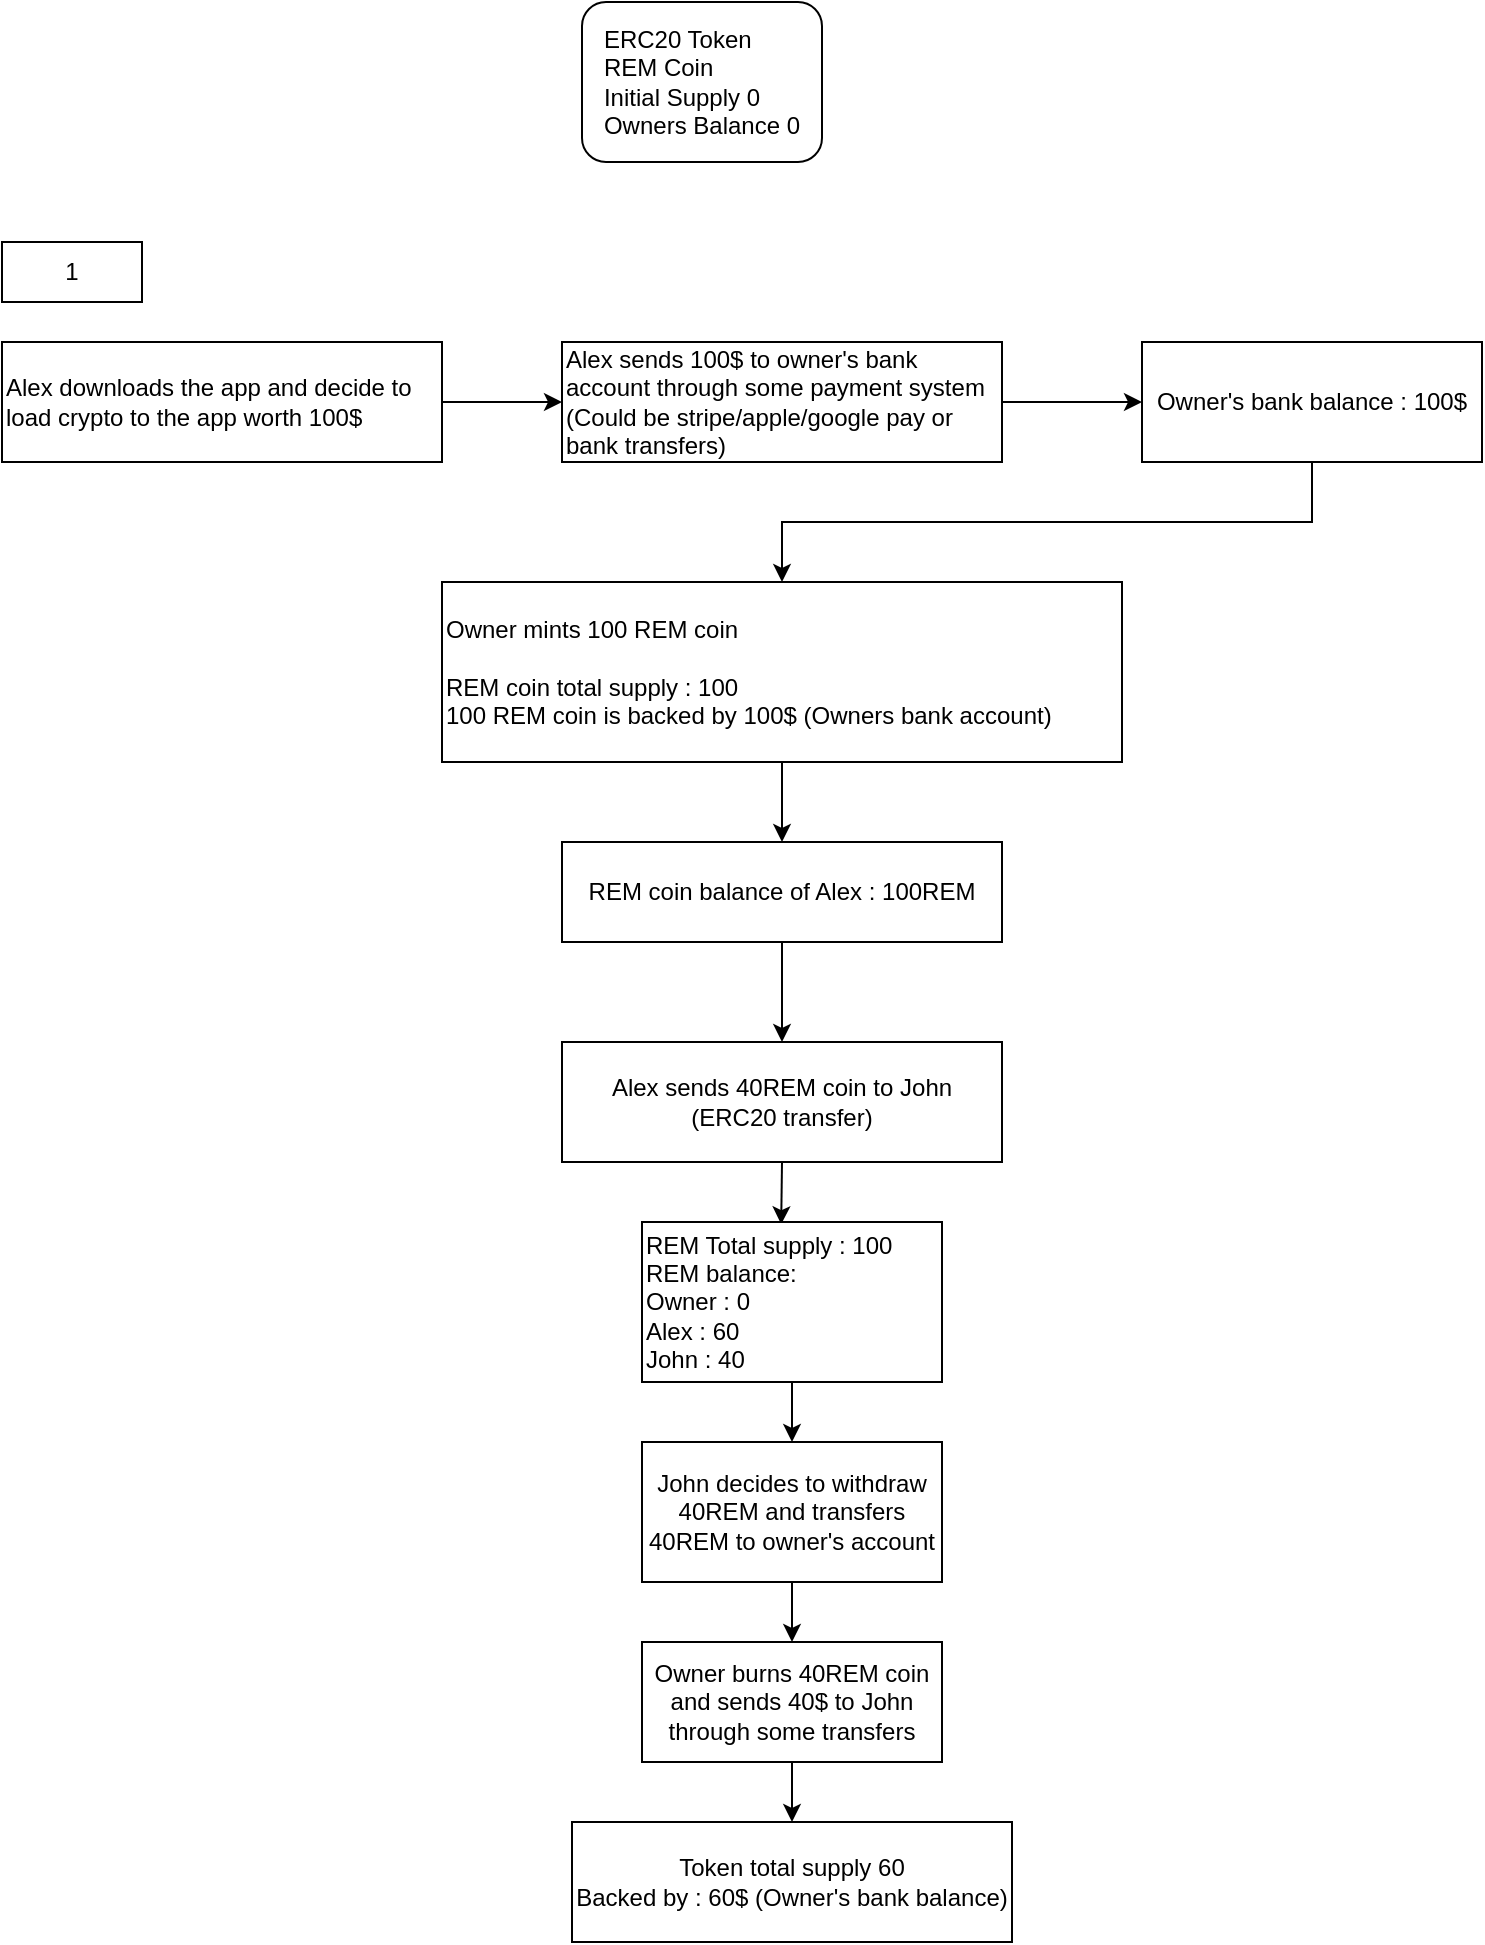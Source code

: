 <mxfile version="18.0.7" type="github">
  <diagram id="vP8A0uNJRNgBJd5LCkdt" name="Page-1">
    <mxGraphModel dx="868" dy="563" grid="1" gridSize="10" guides="1" tooltips="1" connect="1" arrows="1" fold="1" page="1" pageScale="1" pageWidth="827" pageHeight="1169" math="0" shadow="0">
      <root>
        <mxCell id="0" />
        <mxCell id="1" parent="0" />
        <mxCell id="-7vvdtbsbvM_jQikLAkg-3" value="&lt;div style=&quot;text-align: left;&quot;&gt;&lt;span style=&quot;background-color: initial;&quot;&gt;ERC20 Token&lt;/span&gt;&lt;/div&gt;&lt;div style=&quot;text-align: left;&quot;&gt;&lt;span style=&quot;background-color: initial;&quot;&gt;REM Coin&lt;/span&gt;&lt;/div&gt;&lt;div style=&quot;text-align: left;&quot;&gt;&lt;span style=&quot;background-color: initial;&quot;&gt;Initial Supply 0&lt;/span&gt;&lt;/div&gt;&lt;div style=&quot;text-align: left;&quot;&gt;&lt;span style=&quot;background-color: initial;&quot;&gt;Owners Balance 0&lt;/span&gt;&lt;/div&gt;" style="rounded=1;whiteSpace=wrap;html=1;" vertex="1" parent="1">
          <mxGeometry x="330" y="60" width="120" height="80" as="geometry" />
        </mxCell>
        <mxCell id="-7vvdtbsbvM_jQikLAkg-6" value="1" style="rounded=0;whiteSpace=wrap;html=1;" vertex="1" parent="1">
          <mxGeometry x="40" y="180" width="70" height="30" as="geometry" />
        </mxCell>
        <mxCell id="-7vvdtbsbvM_jQikLAkg-10" style="edgeStyle=orthogonalEdgeStyle;rounded=0;orthogonalLoop=1;jettySize=auto;html=1;exitX=1;exitY=0.5;exitDx=0;exitDy=0;entryX=0;entryY=0.5;entryDx=0;entryDy=0;" edge="1" parent="1" source="-7vvdtbsbvM_jQikLAkg-7" target="-7vvdtbsbvM_jQikLAkg-8">
          <mxGeometry relative="1" as="geometry" />
        </mxCell>
        <mxCell id="-7vvdtbsbvM_jQikLAkg-7" value="Alex downloads the app and decide to load crypto to the app worth 100$" style="rounded=0;whiteSpace=wrap;html=1;align=left;" vertex="1" parent="1">
          <mxGeometry x="40" y="230" width="220" height="60" as="geometry" />
        </mxCell>
        <mxCell id="-7vvdtbsbvM_jQikLAkg-13" style="edgeStyle=orthogonalEdgeStyle;rounded=0;orthogonalLoop=1;jettySize=auto;html=1;exitX=1;exitY=0.5;exitDx=0;exitDy=0;entryX=0;entryY=0.5;entryDx=0;entryDy=0;" edge="1" parent="1" source="-7vvdtbsbvM_jQikLAkg-8" target="-7vvdtbsbvM_jQikLAkg-11">
          <mxGeometry relative="1" as="geometry" />
        </mxCell>
        <mxCell id="-7vvdtbsbvM_jQikLAkg-8" value="Alex sends 100$ to owner&#39;s bank account through some payment system (Could be stripe/apple/google pay or bank transfers)" style="rounded=0;whiteSpace=wrap;html=1;align=left;" vertex="1" parent="1">
          <mxGeometry x="320" y="230" width="220" height="60" as="geometry" />
        </mxCell>
        <mxCell id="-7vvdtbsbvM_jQikLAkg-16" style="edgeStyle=orthogonalEdgeStyle;rounded=0;orthogonalLoop=1;jettySize=auto;html=1;exitX=0.5;exitY=1;exitDx=0;exitDy=0;entryX=0.5;entryY=0;entryDx=0;entryDy=0;" edge="1" parent="1" source="-7vvdtbsbvM_jQikLAkg-11" target="-7vvdtbsbvM_jQikLAkg-14">
          <mxGeometry relative="1" as="geometry" />
        </mxCell>
        <mxCell id="-7vvdtbsbvM_jQikLAkg-11" value="Owner&#39;s bank balance : 100$" style="rounded=0;whiteSpace=wrap;html=1;" vertex="1" parent="1">
          <mxGeometry x="610" y="230" width="170" height="60" as="geometry" />
        </mxCell>
        <mxCell id="-7vvdtbsbvM_jQikLAkg-18" style="edgeStyle=orthogonalEdgeStyle;rounded=0;orthogonalLoop=1;jettySize=auto;html=1;exitX=0.5;exitY=1;exitDx=0;exitDy=0;entryX=0.5;entryY=0;entryDx=0;entryDy=0;" edge="1" parent="1" source="-7vvdtbsbvM_jQikLAkg-14" target="-7vvdtbsbvM_jQikLAkg-17">
          <mxGeometry relative="1" as="geometry" />
        </mxCell>
        <mxCell id="-7vvdtbsbvM_jQikLAkg-14" value="Owner mints 100 REM coin&lt;br&gt;&lt;br&gt;REM coin total supply : 100&lt;br&gt;100 REM coin is backed by 100$ (Owners bank account)" style="rounded=0;whiteSpace=wrap;html=1;align=left;" vertex="1" parent="1">
          <mxGeometry x="260" y="350" width="340" height="90" as="geometry" />
        </mxCell>
        <mxCell id="-7vvdtbsbvM_jQikLAkg-24" style="edgeStyle=orthogonalEdgeStyle;rounded=0;orthogonalLoop=1;jettySize=auto;html=1;exitX=0.5;exitY=1;exitDx=0;exitDy=0;entryX=0.5;entryY=0;entryDx=0;entryDy=0;" edge="1" parent="1" source="-7vvdtbsbvM_jQikLAkg-17" target="-7vvdtbsbvM_jQikLAkg-19">
          <mxGeometry relative="1" as="geometry" />
        </mxCell>
        <mxCell id="-7vvdtbsbvM_jQikLAkg-17" value="REM coin balance of Alex : 100REM" style="rounded=0;whiteSpace=wrap;html=1;" vertex="1" parent="1">
          <mxGeometry x="320" y="480" width="220" height="50" as="geometry" />
        </mxCell>
        <mxCell id="-7vvdtbsbvM_jQikLAkg-25" style="edgeStyle=orthogonalEdgeStyle;rounded=0;orthogonalLoop=1;jettySize=auto;html=1;exitX=0.5;exitY=1;exitDx=0;exitDy=0;entryX=0.464;entryY=0.014;entryDx=0;entryDy=0;entryPerimeter=0;" edge="1" parent="1" source="-7vvdtbsbvM_jQikLAkg-19" target="-7vvdtbsbvM_jQikLAkg-20">
          <mxGeometry relative="1" as="geometry" />
        </mxCell>
        <mxCell id="-7vvdtbsbvM_jQikLAkg-19" value="Alex sends 40REM coin to John&lt;br&gt;(ERC20 transfer)" style="rounded=0;whiteSpace=wrap;html=1;" vertex="1" parent="1">
          <mxGeometry x="320" y="580" width="220" height="60" as="geometry" />
        </mxCell>
        <mxCell id="-7vvdtbsbvM_jQikLAkg-26" style="edgeStyle=orthogonalEdgeStyle;rounded=0;orthogonalLoop=1;jettySize=auto;html=1;exitX=0.5;exitY=1;exitDx=0;exitDy=0;entryX=0.5;entryY=0;entryDx=0;entryDy=0;" edge="1" parent="1" source="-7vvdtbsbvM_jQikLAkg-20" target="-7vvdtbsbvM_jQikLAkg-21">
          <mxGeometry relative="1" as="geometry" />
        </mxCell>
        <mxCell id="-7vvdtbsbvM_jQikLAkg-20" value="REM Total supply : 100&lt;br&gt;REM balance:&lt;br&gt;Owner : 0&lt;br&gt;Alex : 60&lt;br&gt;John : 40" style="rounded=0;whiteSpace=wrap;html=1;align=left;" vertex="1" parent="1">
          <mxGeometry x="360" y="670" width="150" height="80" as="geometry" />
        </mxCell>
        <mxCell id="-7vvdtbsbvM_jQikLAkg-27" style="edgeStyle=orthogonalEdgeStyle;rounded=0;orthogonalLoop=1;jettySize=auto;html=1;exitX=0.5;exitY=1;exitDx=0;exitDy=0;entryX=0.5;entryY=0;entryDx=0;entryDy=0;" edge="1" parent="1" source="-7vvdtbsbvM_jQikLAkg-21" target="-7vvdtbsbvM_jQikLAkg-22">
          <mxGeometry relative="1" as="geometry" />
        </mxCell>
        <mxCell id="-7vvdtbsbvM_jQikLAkg-21" value="John decides to withdraw 40REM and transfers 40REM to owner&#39;s account" style="rounded=0;whiteSpace=wrap;html=1;" vertex="1" parent="1">
          <mxGeometry x="360" y="780" width="150" height="70" as="geometry" />
        </mxCell>
        <mxCell id="-7vvdtbsbvM_jQikLAkg-28" style="edgeStyle=orthogonalEdgeStyle;rounded=0;orthogonalLoop=1;jettySize=auto;html=1;exitX=0.5;exitY=1;exitDx=0;exitDy=0;entryX=0.5;entryY=0;entryDx=0;entryDy=0;" edge="1" parent="1" source="-7vvdtbsbvM_jQikLAkg-22" target="-7vvdtbsbvM_jQikLAkg-23">
          <mxGeometry relative="1" as="geometry" />
        </mxCell>
        <mxCell id="-7vvdtbsbvM_jQikLAkg-22" value="Owner burns 40REM coin and sends 40$ to John through some transfers" style="rounded=0;whiteSpace=wrap;html=1;" vertex="1" parent="1">
          <mxGeometry x="360" y="880" width="150" height="60" as="geometry" />
        </mxCell>
        <mxCell id="-7vvdtbsbvM_jQikLAkg-23" value="Token total supply 60&lt;br&gt;Backed by : 60$ (Owner&#39;s bank balance)" style="rounded=0;whiteSpace=wrap;html=1;" vertex="1" parent="1">
          <mxGeometry x="325" y="970" width="220" height="60" as="geometry" />
        </mxCell>
      </root>
    </mxGraphModel>
  </diagram>
</mxfile>
